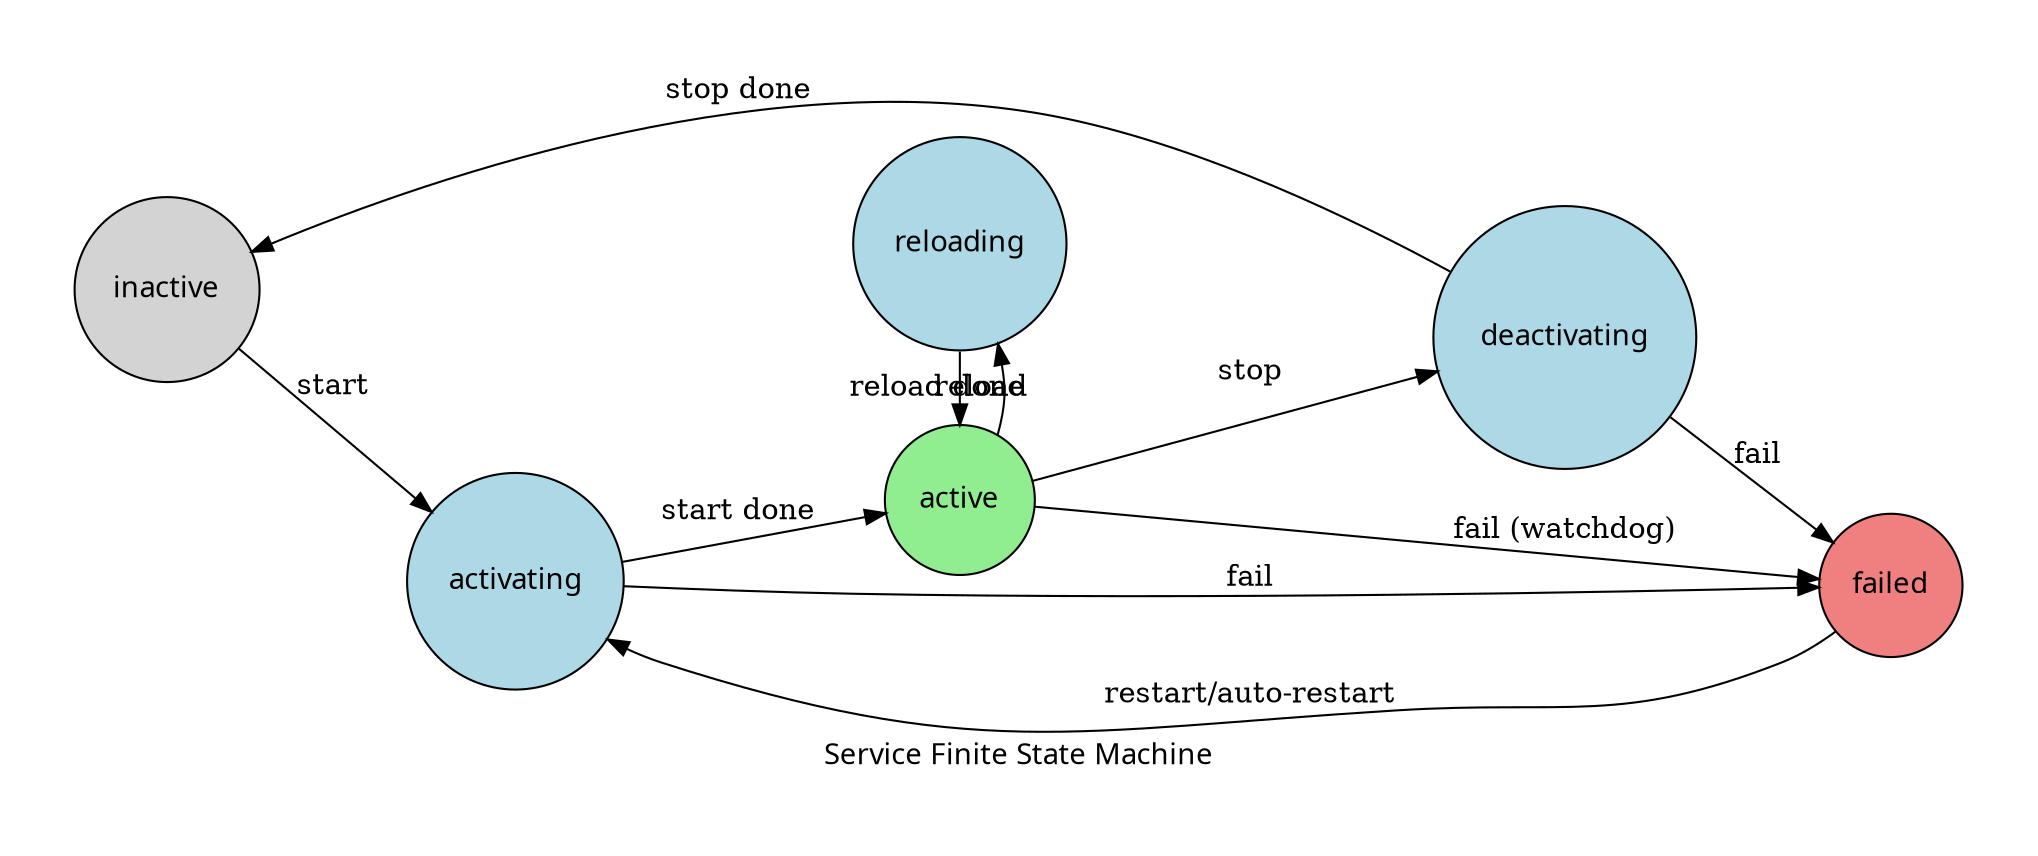digraph service_states {
	label="Service Finite State Machine"
	rankdir=LR;
	fontname="Ubuntu"
	graph [pad="0.5"];
	node [shape=circle, style=filled, fillcolor=lightblue, fontname="Ubuntu"];
	{ rank=min; inactive; };
	{ rank=same; reloading; active; };

	// States
	inactive     [label="inactive", fillcolor="lightgray"];
	active       [label="active", fillcolor="lightgreen"];
	failed       [label="failed", fillcolor="lightcoral"];
	activating   [label="activating"];
	deactivating [label="deactivating"];
	reloading    [label="reloading"];

	// Start transition
	inactive     -> activating   [label="start"];
	failed       -> activating   [label="restart/auto-restart"];
	activating   -> active       [label="start done"];

	// Watchdog
	active       -> failed       [label="fail (watchdog)"];

	// Stop transition
	active       -> deactivating [label="stop"];
	deactivating -> failed       [label="fail"];
	deactivating -> inactive     [label="stop done"];
	activating   -> failed       [label="fail"];

	// Reload transition
	active       -> reloading    [label="reload"];
	reloading    -> active       [label="reload done"];
}
